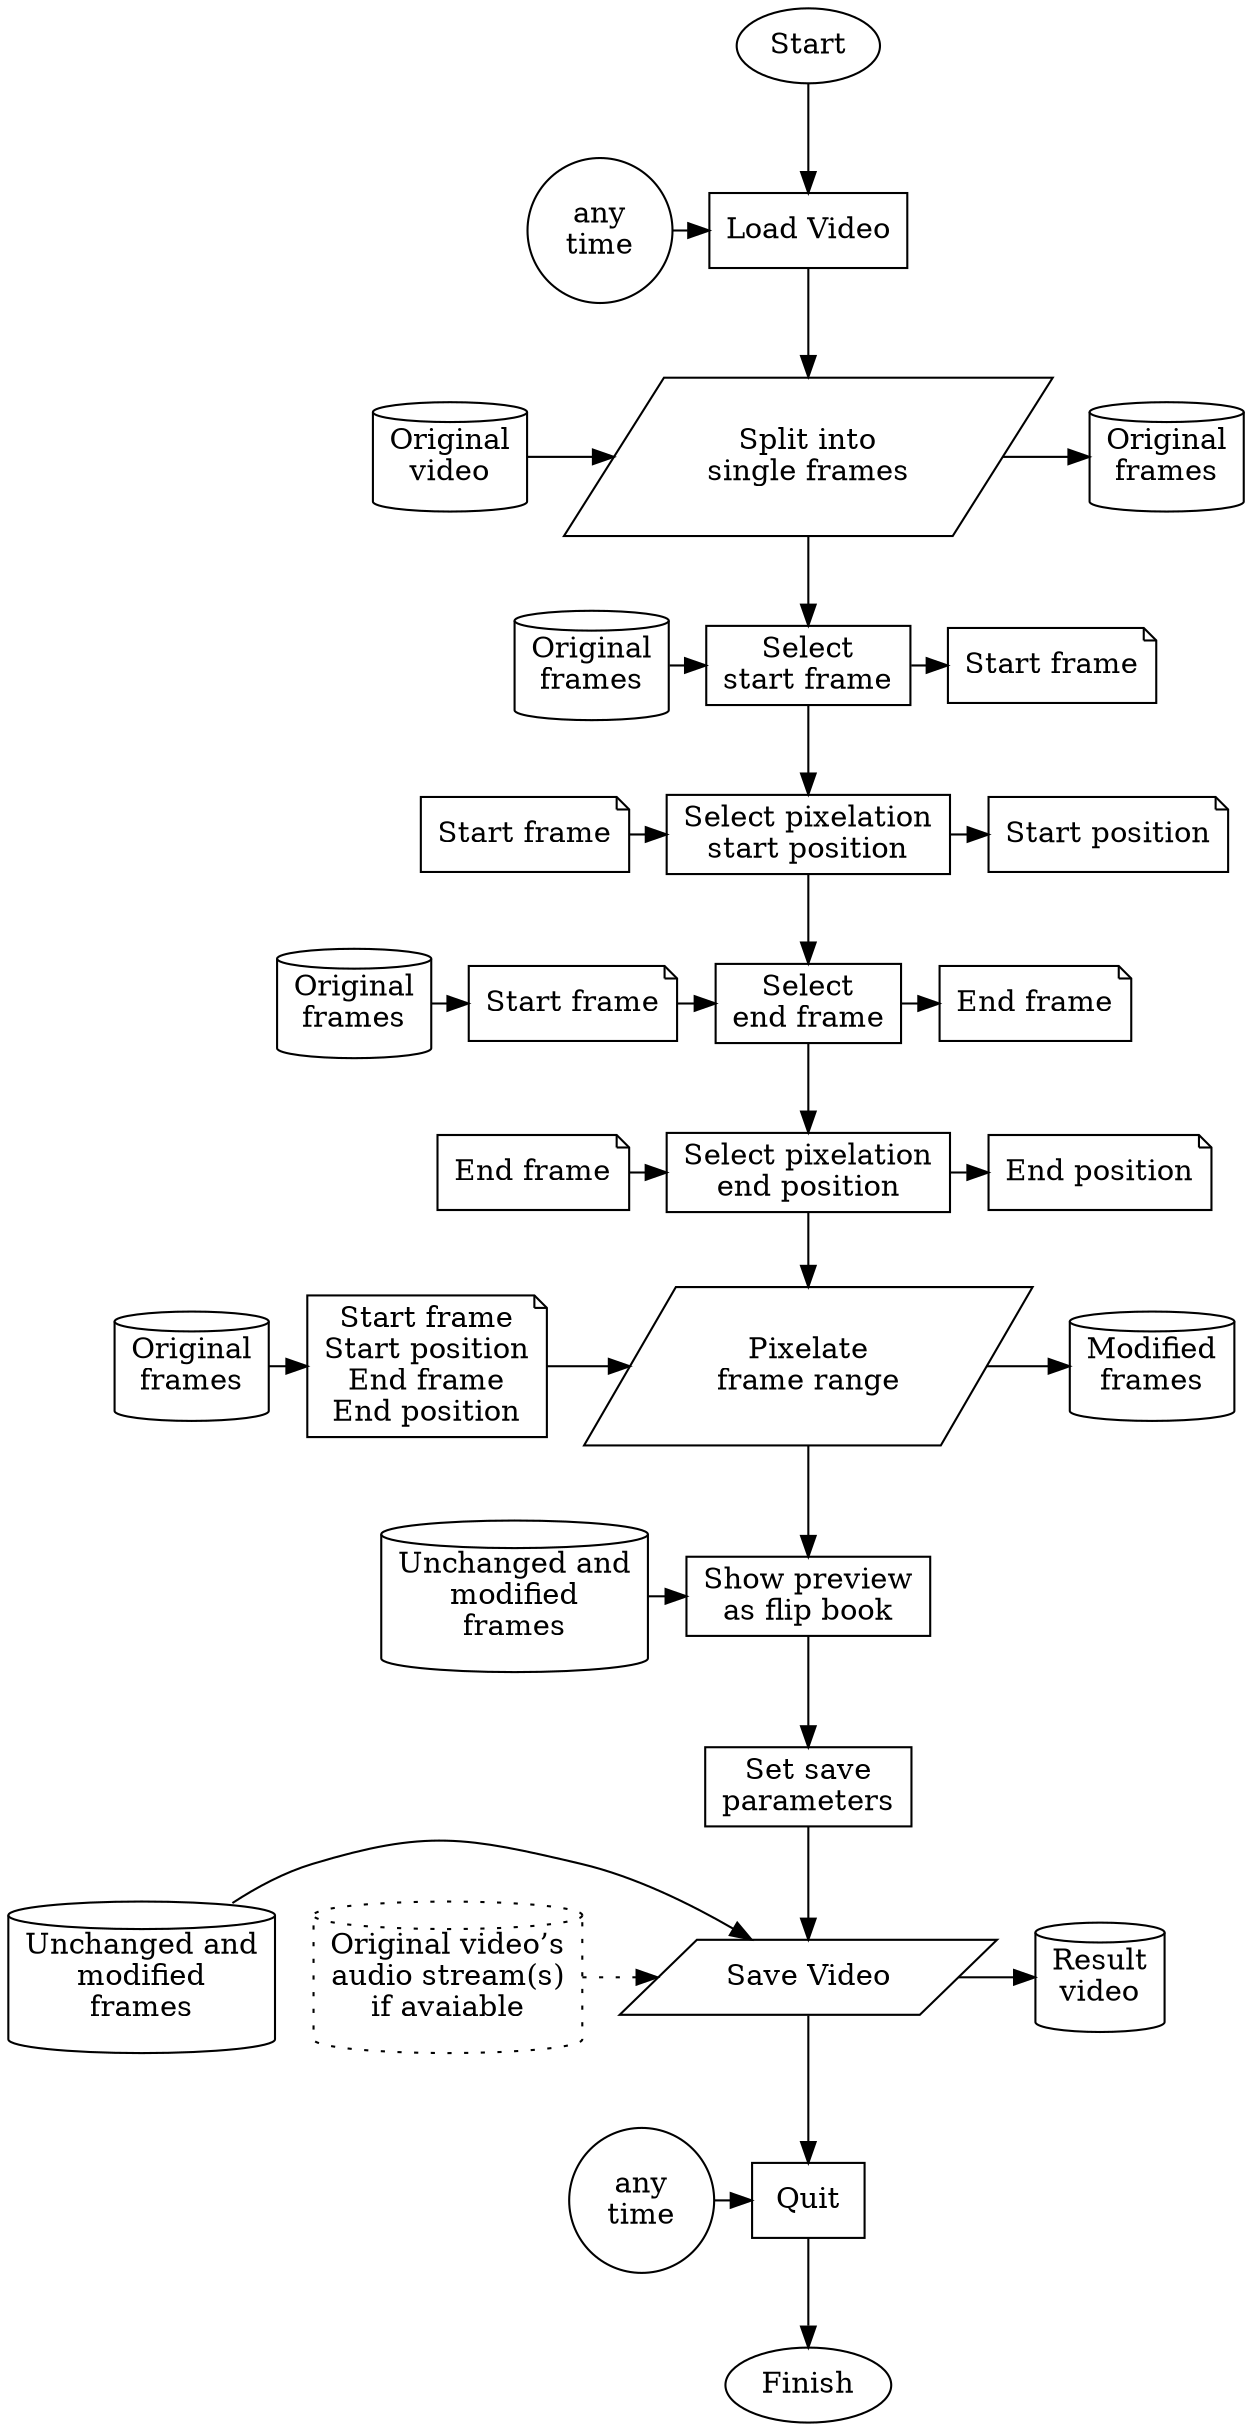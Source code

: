 digraph "pixelate-videos generic workflow" {

load_video[label="Load Video", shape=rect]
split_video[label="Split into\nsingle frames", shape=parallelogram]
start_frame[label="Select\nstart frame", shape=rect]
start_position[label="Select pixelation\nstart position", shape=rect]
end_frame[label="Select\nend frame", shape=rect]
end_position[label="Select pixelation\nend position", shape=rect]
apply_pixelation[label="Pixelate\nframe range", shape=parallelogram]
show_preview[label="Show preview\nas flip book", shape=rect]
set_save_params[label="Set save\nparameters", shape=rect]
save_video[label="Save Video", shape=parallelogram]
quit[label="Quit", shape=rect]

in_original_video[label="Original\nvideo", shape=cylinder]
out_original_frames[label="Original\nframes", shape=cylinder]
out_start_frame[label="Start frame", shape=note]
in_start_frame_1[label="Start frame", shape=note]
in_start_frame_2[label="Start frame", shape=note]
out_start_position[label="Start position", shape=note]
out_end_frame[label="End frame", shape=note]
in_end_frame[label="End frame", shape=note]
out_end_position[label="End position", shape=note]
in_frames_and_positions[label="Start frame\nStart position\nEnd frame\nEnd position", shape=note]
in_original_frames_1[label="Original\nframes", shape=cylinder]
in_original_frames_2[label="Original\nframes", shape=cylinder]
in_original_frames_3[label="Original\nframes", shape=cylinder]
out_modified_frames[label="Modified\nframes", shape=cylinder]
in_modified_frames_1[label="Unchanged and\nmodified\nframes", shape=cylinder]
in_modified_frames_2[label="Unchanged and\nmodified\nframes", shape=cylinder]
in_original_audio_stream[label="Original video’s\naudio stream(s)\nif avaiable", shape=cylinder, style=dotted]
out_result_video[label="Result\nvideo", shape=cylinder]

anytime_load[label="any\ntime", shape=circle]
anytime_quit[label="any\ntime", shape=circle]
/*
anytime_after_start_position[label="all\nlater\nsteps", shape=circle]
anytime_after_end_position[label="all\nlater\nsteps", shape=circle]
*/

{rank=same; in_original_video; split_video; out_original_frames}
{rank=same; start_frame; out_start_frame}
{rank=same; in_original_frames_1; start_frame; out_start_frame}
{rank=same; in_start_frame_1; start_position; out_start_position}
{rank=same; in_original_frames_2; in_start_frame_2; end_frame; out_end_frame}
{rank=same; in_end_frame; end_position; out_end_position}
{rank=same; in_original_frames_3; in_frames_and_positions; apply_pixelation; out_modified_frames}
{rank=same; in_modified_frames_1; show_preview}
{rank=same; in_original_audio_stream; in_modified_frames_2; save_video; out_result_video}

{rank=same; anytime_load; load_video}
{rank=same; anytime_quit; quit}

Start -> load_video;
load_video -> split_video;
in_original_video -> split_video -> out_original_frames
split_video -> start_frame;
in_original_frames_1 -> start_frame -> out_start_frame
start_frame -> start_position;
in_start_frame_1 -> start_position -> out_start_position
start_position -> end_frame;
in_original_frames_2 -> in_start_frame_2 -> end_frame -> out_end_frame
end_frame -> end_position;
in_end_frame -> end_position -> out_end_position
end_position -> apply_pixelation;
in_original_frames_3 -> in_frames_and_positions -> apply_pixelation -> out_modified_frames
apply_pixelation -> show_preview;
in_modified_frames_1 -> show_preview
show_preview -> set_save_params;
set_save_params -> save_video
in_original_audio_stream -> save_video[style=dotted]
in_modified_frames_2 -> save_video -> out_result_video
save_video -> quit

anytime_load -> load_video;
/* anytime_after_start_position -> start_frame
anytime_after_end_position -> end_frame */
anytime_quit -> quit;
quit -> Finish;

}
